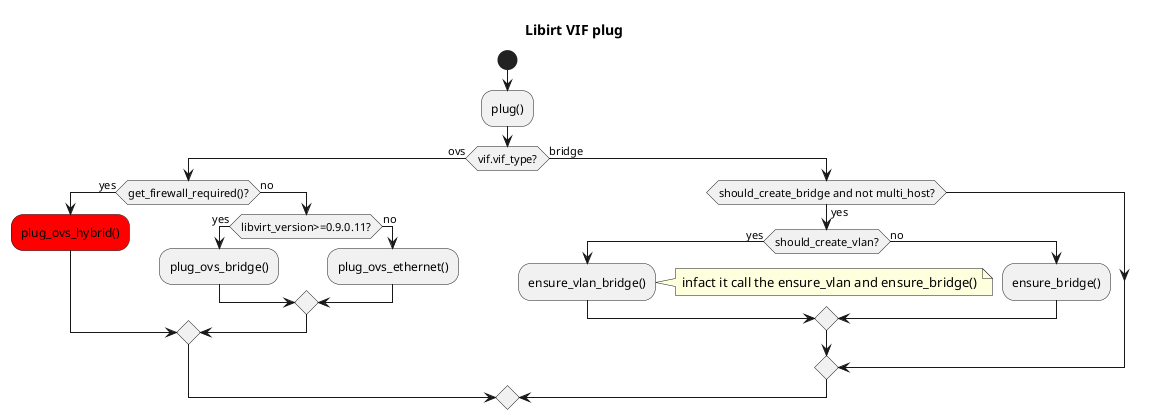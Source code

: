 @startuml

title Libirt VIF plug

start
:plug();
if (vif.vif_type?) then (ovs)
  if (get_firewall_required()?) then (yes)
    #red:plug_ovs_hybrid();
  else (no)
    if (libvirt_version>=0.9.0.11?) then(yes)
        :plug_ovs_bridge();
    else (no)
        :plug_ovs_ethernet();
    endif
  endif
else (bridge)
  if (should_create_bridge and not multi_host?) then (yes)
    if (should_create_vlan?) then(yes)
      :ensure_vlan_bridge();
      note right
        infact it call the ensure_vlan and ensure_bridge()
      end note
    else(no)
      :ensure_bridge();
    endif
  endif
endif

@enduml
